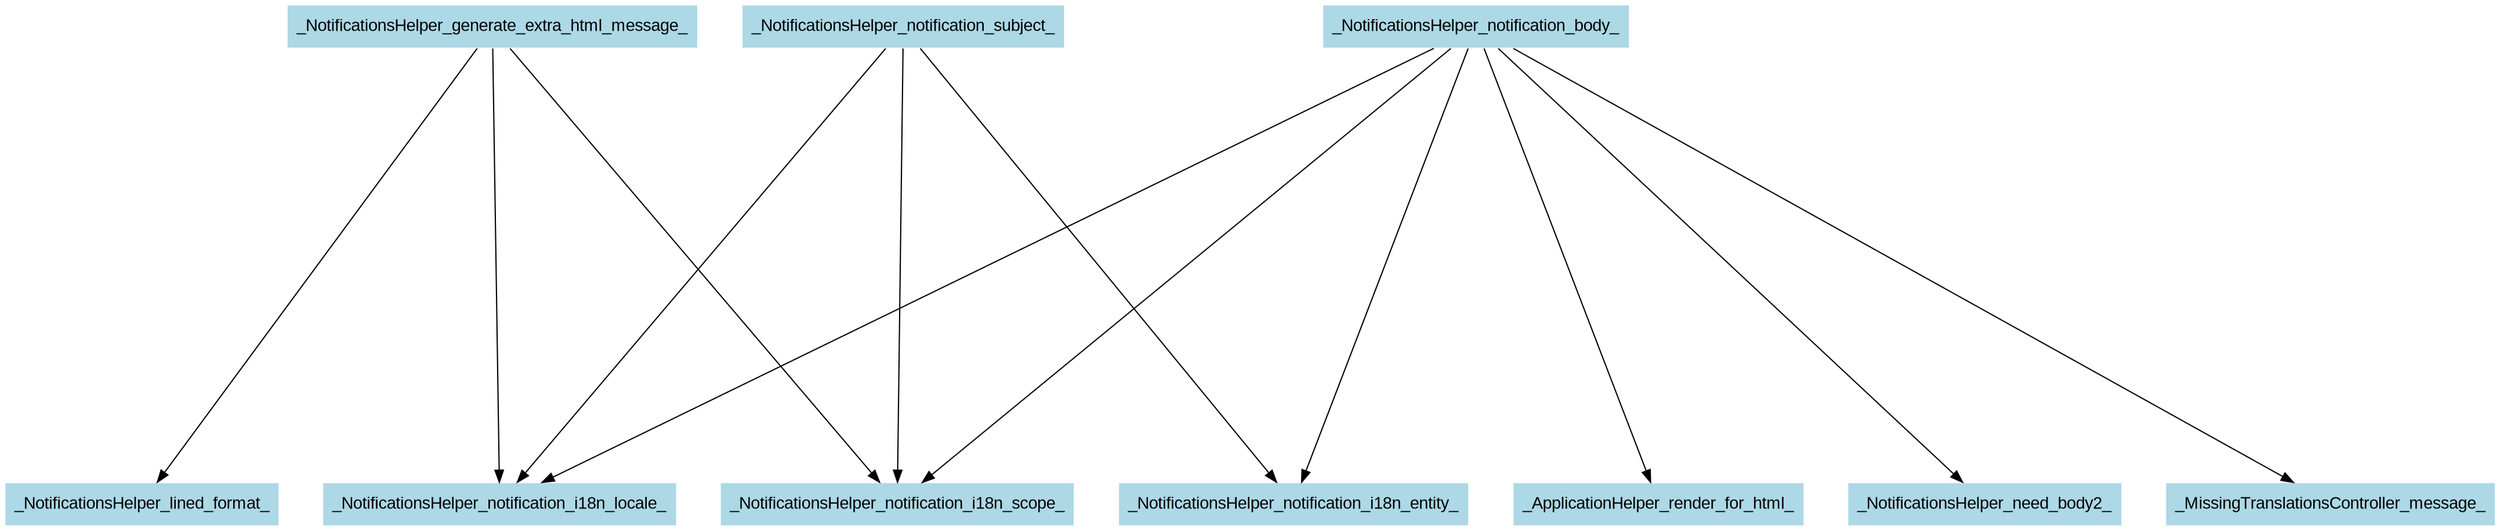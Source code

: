 digraph CallGraph {
ranksep=5;
nodesep=0.5;
node [fontname=Arial];
edge [fontname=Arial];
_NotificationsHelper_notification_subject_ -> _NotificationsHelper_notification_i18n_scope_;
_NotificationsHelper_notification_subject_ [shape=box, style=filled, fillcolor=lightblue  , color=white];
_NotificationsHelper_notification_i18n_scope_ [shape=box, style=filled, fillcolor=lightblue  , color=white];
_NotificationsHelper_notification_subject_ -> _NotificationsHelper_notification_i18n_locale_;
_NotificationsHelper_notification_i18n_locale_ [shape=box, style=filled, fillcolor=lightblue  , color=white];
_NotificationsHelper_notification_subject_ -> _NotificationsHelper_notification_i18n_entity_;
_NotificationsHelper_notification_i18n_entity_ [shape=box, style=filled, fillcolor=lightblue  , color=white];
_NotificationsHelper_notification_body_ -> _NotificationsHelper_notification_i18n_scope_;
_NotificationsHelper_notification_body_ [shape=box, style=filled, fillcolor=lightblue  , color=white];
_NotificationsHelper_notification_body_ -> _NotificationsHelper_notification_i18n_locale_;
_NotificationsHelper_notification_body_ -> _NotificationsHelper_notification_i18n_entity_;
_NotificationsHelper_notification_body_ -> _ApplicationHelper_render_for_html_;
_ApplicationHelper_render_for_html_ [shape=box, style=filled, fillcolor=lightblue  , color=white];
_NotificationsHelper_notification_body_ -> _NotificationsHelper_need_body2_;
_NotificationsHelper_need_body2_ [shape=box, style=filled, fillcolor=lightblue  , color=white];
_NotificationsHelper_notification_body_ -> _MissingTranslationsController_message_;
_MissingTranslationsController_message_ [shape=box, style=filled, fillcolor=lightblue  , color=white];
_NotificationsHelper_generate_extra_html_message_ -> _NotificationsHelper_lined_format_;
_NotificationsHelper_generate_extra_html_message_ [shape=box, style=filled, fillcolor=lightblue  , color=white];
_NotificationsHelper_lined_format_ [shape=box, style=filled, fillcolor=lightblue  , color=white];
_NotificationsHelper_generate_extra_html_message_ -> _NotificationsHelper_notification_i18n_scope_;
_NotificationsHelper_generate_extra_html_message_ -> _NotificationsHelper_notification_i18n_locale_;
}
